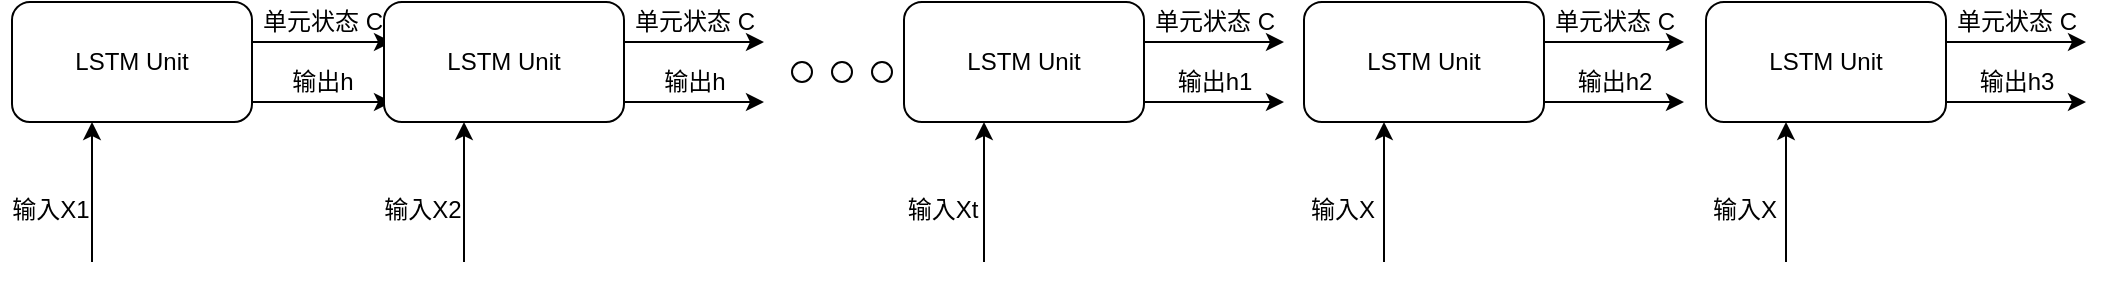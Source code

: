 <mxfile version="13.1.1" type="github">
  <diagram id="Zgp-13TrAlXwP6_f0GoF" name="Page-1">
    <mxGraphModel dx="1298" dy="817" grid="1" gridSize="10" guides="1" tooltips="1" connect="1" arrows="1" fold="1" page="1" pageScale="1" pageWidth="850" pageHeight="1100" math="0" shadow="0">
      <root>
        <mxCell id="0" />
        <mxCell id="1" parent="0" />
        <mxCell id="B-oPA0Nf48f-ixQ0xnBr-1" value="LSTM Unit" style="rounded=1;whiteSpace=wrap;html=1;" vertex="1" parent="1">
          <mxGeometry x="80" y="180" width="120" height="60" as="geometry" />
        </mxCell>
        <mxCell id="B-oPA0Nf48f-ixQ0xnBr-2" value="" style="endArrow=classic;html=1;" edge="1" parent="1">
          <mxGeometry width="50" height="50" relative="1" as="geometry">
            <mxPoint x="120" y="310" as="sourcePoint" />
            <mxPoint x="120" y="240" as="targetPoint" />
          </mxGeometry>
        </mxCell>
        <mxCell id="B-oPA0Nf48f-ixQ0xnBr-3" value="输入X1" style="text;html=1;align=center;verticalAlign=middle;resizable=0;points=[];autosize=1;" vertex="1" parent="1">
          <mxGeometry x="74" y="274" width="50" height="20" as="geometry" />
        </mxCell>
        <mxCell id="B-oPA0Nf48f-ixQ0xnBr-4" value="" style="endArrow=classic;html=1;" edge="1" parent="1">
          <mxGeometry width="50" height="50" relative="1" as="geometry">
            <mxPoint x="200" y="230" as="sourcePoint" />
            <mxPoint x="270" y="230" as="targetPoint" />
          </mxGeometry>
        </mxCell>
        <mxCell id="B-oPA0Nf48f-ixQ0xnBr-5" value="输出h" style="text;html=1;align=center;verticalAlign=middle;resizable=0;points=[];autosize=1;" vertex="1" parent="1">
          <mxGeometry x="210" y="210" width="50" height="20" as="geometry" />
        </mxCell>
        <mxCell id="B-oPA0Nf48f-ixQ0xnBr-6" value="" style="endArrow=classic;html=1;" edge="1" parent="1">
          <mxGeometry width="50" height="50" relative="1" as="geometry">
            <mxPoint x="200" y="200" as="sourcePoint" />
            <mxPoint x="270" y="200" as="targetPoint" />
          </mxGeometry>
        </mxCell>
        <mxCell id="B-oPA0Nf48f-ixQ0xnBr-7" value="单元状态 C" style="text;html=1;align=center;verticalAlign=middle;resizable=0;points=[];autosize=1;" vertex="1" parent="1">
          <mxGeometry x="195" y="180" width="80" height="20" as="geometry" />
        </mxCell>
        <mxCell id="B-oPA0Nf48f-ixQ0xnBr-8" value="LSTM Unit" style="rounded=1;whiteSpace=wrap;html=1;" vertex="1" parent="1">
          <mxGeometry x="266" y="180" width="120" height="60" as="geometry" />
        </mxCell>
        <mxCell id="B-oPA0Nf48f-ixQ0xnBr-9" value="" style="endArrow=classic;html=1;" edge="1" parent="1">
          <mxGeometry width="50" height="50" relative="1" as="geometry">
            <mxPoint x="306" y="310" as="sourcePoint" />
            <mxPoint x="306" y="240" as="targetPoint" />
          </mxGeometry>
        </mxCell>
        <mxCell id="B-oPA0Nf48f-ixQ0xnBr-10" value="输入X2" style="text;html=1;align=center;verticalAlign=middle;resizable=0;points=[];autosize=1;" vertex="1" parent="1">
          <mxGeometry x="260" y="274" width="50" height="20" as="geometry" />
        </mxCell>
        <mxCell id="B-oPA0Nf48f-ixQ0xnBr-11" value="" style="endArrow=classic;html=1;" edge="1" parent="1">
          <mxGeometry width="50" height="50" relative="1" as="geometry">
            <mxPoint x="386" y="230" as="sourcePoint" />
            <mxPoint x="456" y="230" as="targetPoint" />
          </mxGeometry>
        </mxCell>
        <mxCell id="B-oPA0Nf48f-ixQ0xnBr-12" value="输出h" style="text;html=1;align=center;verticalAlign=middle;resizable=0;points=[];autosize=1;" vertex="1" parent="1">
          <mxGeometry x="396" y="210" width="50" height="20" as="geometry" />
        </mxCell>
        <mxCell id="B-oPA0Nf48f-ixQ0xnBr-13" value="" style="endArrow=classic;html=1;" edge="1" parent="1">
          <mxGeometry width="50" height="50" relative="1" as="geometry">
            <mxPoint x="386" y="200" as="sourcePoint" />
            <mxPoint x="456" y="200" as="targetPoint" />
          </mxGeometry>
        </mxCell>
        <mxCell id="B-oPA0Nf48f-ixQ0xnBr-14" value="单元状态 C" style="text;html=1;align=center;verticalAlign=middle;resizable=0;points=[];autosize=1;" vertex="1" parent="1">
          <mxGeometry x="381" y="180" width="80" height="20" as="geometry" />
        </mxCell>
        <mxCell id="B-oPA0Nf48f-ixQ0xnBr-15" value="" style="ellipse;whiteSpace=wrap;html=1;aspect=fixed;" vertex="1" parent="1">
          <mxGeometry x="470" y="210" width="10" height="10" as="geometry" />
        </mxCell>
        <mxCell id="B-oPA0Nf48f-ixQ0xnBr-16" value="" style="ellipse;whiteSpace=wrap;html=1;aspect=fixed;" vertex="1" parent="1">
          <mxGeometry x="490" y="210" width="10" height="10" as="geometry" />
        </mxCell>
        <mxCell id="B-oPA0Nf48f-ixQ0xnBr-17" value="" style="ellipse;whiteSpace=wrap;html=1;aspect=fixed;" vertex="1" parent="1">
          <mxGeometry x="510" y="210" width="10" height="10" as="geometry" />
        </mxCell>
        <mxCell id="B-oPA0Nf48f-ixQ0xnBr-18" value="LSTM Unit" style="rounded=1;whiteSpace=wrap;html=1;" vertex="1" parent="1">
          <mxGeometry x="526" y="180" width="120" height="60" as="geometry" />
        </mxCell>
        <mxCell id="B-oPA0Nf48f-ixQ0xnBr-19" value="" style="endArrow=classic;html=1;" edge="1" parent="1">
          <mxGeometry width="50" height="50" relative="1" as="geometry">
            <mxPoint x="566" y="310" as="sourcePoint" />
            <mxPoint x="566" y="240" as="targetPoint" />
          </mxGeometry>
        </mxCell>
        <mxCell id="B-oPA0Nf48f-ixQ0xnBr-20" value="输入Xt" style="text;html=1;align=center;verticalAlign=middle;resizable=0;points=[];autosize=1;" vertex="1" parent="1">
          <mxGeometry x="520" y="274" width="50" height="20" as="geometry" />
        </mxCell>
        <mxCell id="B-oPA0Nf48f-ixQ0xnBr-21" value="" style="endArrow=classic;html=1;" edge="1" parent="1">
          <mxGeometry width="50" height="50" relative="1" as="geometry">
            <mxPoint x="646" y="230" as="sourcePoint" />
            <mxPoint x="716" y="230" as="targetPoint" />
          </mxGeometry>
        </mxCell>
        <mxCell id="B-oPA0Nf48f-ixQ0xnBr-22" value="输出h1" style="text;html=1;align=center;verticalAlign=middle;resizable=0;points=[];autosize=1;" vertex="1" parent="1">
          <mxGeometry x="656" y="210" width="50" height="20" as="geometry" />
        </mxCell>
        <mxCell id="B-oPA0Nf48f-ixQ0xnBr-23" value="" style="endArrow=classic;html=1;" edge="1" parent="1">
          <mxGeometry width="50" height="50" relative="1" as="geometry">
            <mxPoint x="646" y="200" as="sourcePoint" />
            <mxPoint x="716" y="200" as="targetPoint" />
          </mxGeometry>
        </mxCell>
        <mxCell id="B-oPA0Nf48f-ixQ0xnBr-24" value="单元状态 C" style="text;html=1;align=center;verticalAlign=middle;resizable=0;points=[];autosize=1;" vertex="1" parent="1">
          <mxGeometry x="641" y="180" width="80" height="20" as="geometry" />
        </mxCell>
        <mxCell id="B-oPA0Nf48f-ixQ0xnBr-25" value="LSTM Unit" style="rounded=1;whiteSpace=wrap;html=1;" vertex="1" parent="1">
          <mxGeometry x="726" y="180" width="120" height="60" as="geometry" />
        </mxCell>
        <mxCell id="B-oPA0Nf48f-ixQ0xnBr-26" value="" style="endArrow=classic;html=1;" edge="1" parent="1">
          <mxGeometry width="50" height="50" relative="1" as="geometry">
            <mxPoint x="766" y="310" as="sourcePoint" />
            <mxPoint x="766" y="240" as="targetPoint" />
          </mxGeometry>
        </mxCell>
        <mxCell id="B-oPA0Nf48f-ixQ0xnBr-27" value="输入X" style="text;html=1;align=center;verticalAlign=middle;resizable=0;points=[];autosize=1;" vertex="1" parent="1">
          <mxGeometry x="720" y="274" width="50" height="20" as="geometry" />
        </mxCell>
        <mxCell id="B-oPA0Nf48f-ixQ0xnBr-28" value="" style="endArrow=classic;html=1;" edge="1" parent="1">
          <mxGeometry width="50" height="50" relative="1" as="geometry">
            <mxPoint x="846" y="230" as="sourcePoint" />
            <mxPoint x="916" y="230" as="targetPoint" />
          </mxGeometry>
        </mxCell>
        <mxCell id="B-oPA0Nf48f-ixQ0xnBr-29" value="输出h2" style="text;html=1;align=center;verticalAlign=middle;resizable=0;points=[];autosize=1;" vertex="1" parent="1">
          <mxGeometry x="856" y="210" width="50" height="20" as="geometry" />
        </mxCell>
        <mxCell id="B-oPA0Nf48f-ixQ0xnBr-30" value="" style="endArrow=classic;html=1;" edge="1" parent="1">
          <mxGeometry width="50" height="50" relative="1" as="geometry">
            <mxPoint x="846" y="200" as="sourcePoint" />
            <mxPoint x="916" y="200" as="targetPoint" />
          </mxGeometry>
        </mxCell>
        <mxCell id="B-oPA0Nf48f-ixQ0xnBr-31" value="单元状态 C" style="text;html=1;align=center;verticalAlign=middle;resizable=0;points=[];autosize=1;" vertex="1" parent="1">
          <mxGeometry x="841" y="180" width="80" height="20" as="geometry" />
        </mxCell>
        <mxCell id="B-oPA0Nf48f-ixQ0xnBr-32" value="LSTM Unit" style="rounded=1;whiteSpace=wrap;html=1;" vertex="1" parent="1">
          <mxGeometry x="927" y="180" width="120" height="60" as="geometry" />
        </mxCell>
        <mxCell id="B-oPA0Nf48f-ixQ0xnBr-33" value="" style="endArrow=classic;html=1;" edge="1" parent="1">
          <mxGeometry width="50" height="50" relative="1" as="geometry">
            <mxPoint x="967" y="310" as="sourcePoint" />
            <mxPoint x="967" y="240" as="targetPoint" />
          </mxGeometry>
        </mxCell>
        <mxCell id="B-oPA0Nf48f-ixQ0xnBr-34" value="输入X" style="text;html=1;align=center;verticalAlign=middle;resizable=0;points=[];autosize=1;" vertex="1" parent="1">
          <mxGeometry x="921" y="274" width="50" height="20" as="geometry" />
        </mxCell>
        <mxCell id="B-oPA0Nf48f-ixQ0xnBr-35" value="" style="endArrow=classic;html=1;" edge="1" parent="1">
          <mxGeometry width="50" height="50" relative="1" as="geometry">
            <mxPoint x="1047" y="230" as="sourcePoint" />
            <mxPoint x="1117" y="230" as="targetPoint" />
          </mxGeometry>
        </mxCell>
        <mxCell id="B-oPA0Nf48f-ixQ0xnBr-36" value="输出h3" style="text;html=1;align=center;verticalAlign=middle;resizable=0;points=[];autosize=1;" vertex="1" parent="1">
          <mxGeometry x="1057" y="210" width="50" height="20" as="geometry" />
        </mxCell>
        <mxCell id="B-oPA0Nf48f-ixQ0xnBr-37" value="" style="endArrow=classic;html=1;" edge="1" parent="1">
          <mxGeometry width="50" height="50" relative="1" as="geometry">
            <mxPoint x="1047" y="200" as="sourcePoint" />
            <mxPoint x="1117" y="200" as="targetPoint" />
          </mxGeometry>
        </mxCell>
        <mxCell id="B-oPA0Nf48f-ixQ0xnBr-38" value="单元状态 C" style="text;html=1;align=center;verticalAlign=middle;resizable=0;points=[];autosize=1;" vertex="1" parent="1">
          <mxGeometry x="1042" y="180" width="80" height="20" as="geometry" />
        </mxCell>
      </root>
    </mxGraphModel>
  </diagram>
</mxfile>
